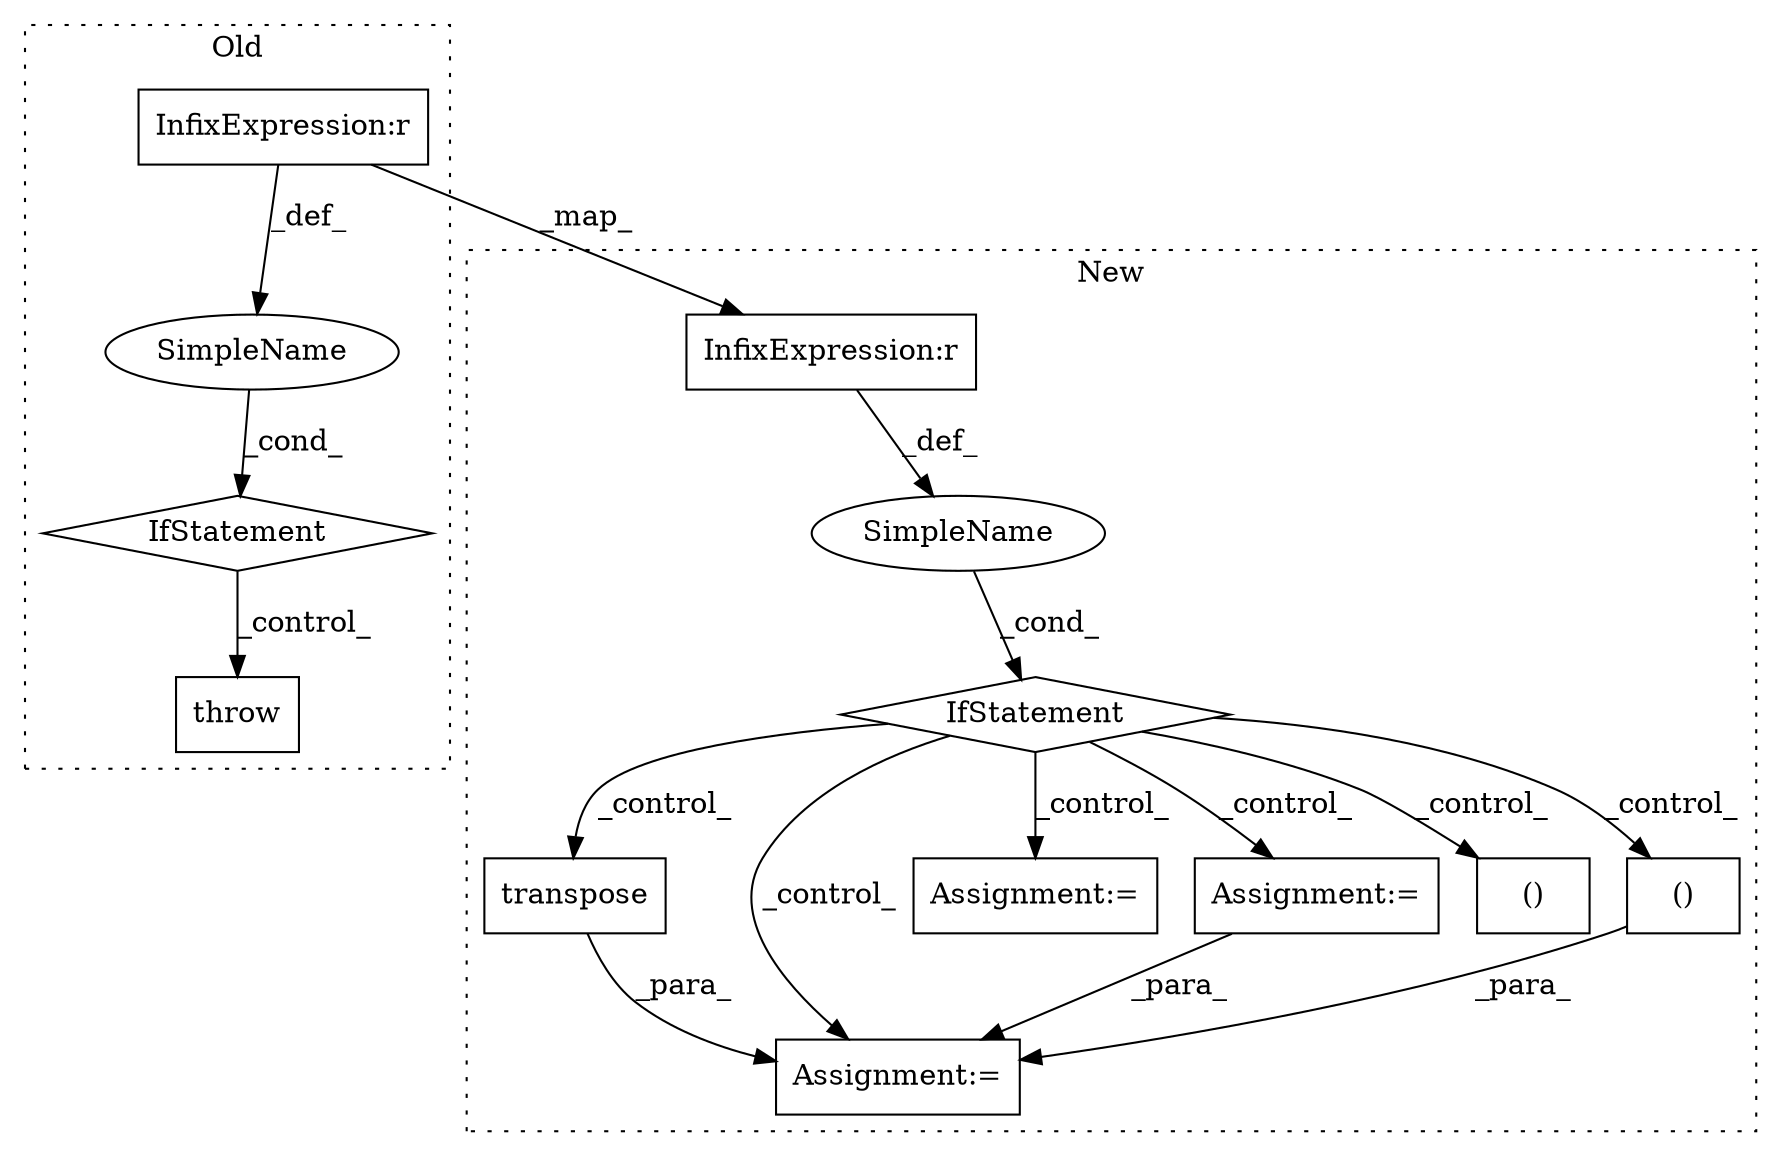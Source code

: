 digraph G {
subgraph cluster0 {
1 [label="throw" a="53" s="9479" l="6" shape="box"];
4 [label="IfStatement" a="25" s="9443,9469" l="4,2" shape="diamond"];
5 [label="SimpleName" a="42" s="" l="" shape="ellipse"];
12 [label="InfixExpression:r" a="27" s="9457" l="4" shape="box"];
label = "Old";
style="dotted";
}
subgraph cluster1 {
2 [label="transpose" a="32" s="12021,12169" l="10,2" shape="box"];
3 [label="Assignment:=" a="7" s="12288" l="1" shape="box"];
6 [label="IfStatement" a="25" s="11800,11826" l="4,2" shape="diamond"];
7 [label="SimpleName" a="42" s="" l="" shape="ellipse"];
8 [label="Assignment:=" a="7" s="12638" l="1" shape="box"];
9 [label="Assignment:=" a="7" s="11849" l="1" shape="box"];
10 [label="()" a="106" s="12335" l="86" shape="box"];
11 [label="InfixExpression:r" a="27" s="11814" l="4" shape="box"];
13 [label="()" a="106" s="11914" l="86" shape="box"];
label = "New";
style="dotted";
}
2 -> 3 [label="_para_"];
4 -> 1 [label="_control_"];
5 -> 4 [label="_cond_"];
6 -> 8 [label="_control_"];
6 -> 3 [label="_control_"];
6 -> 10 [label="_control_"];
6 -> 13 [label="_control_"];
6 -> 9 [label="_control_"];
6 -> 2 [label="_control_"];
7 -> 6 [label="_cond_"];
9 -> 3 [label="_para_"];
11 -> 7 [label="_def_"];
12 -> 5 [label="_def_"];
12 -> 11 [label="_map_"];
13 -> 3 [label="_para_"];
}